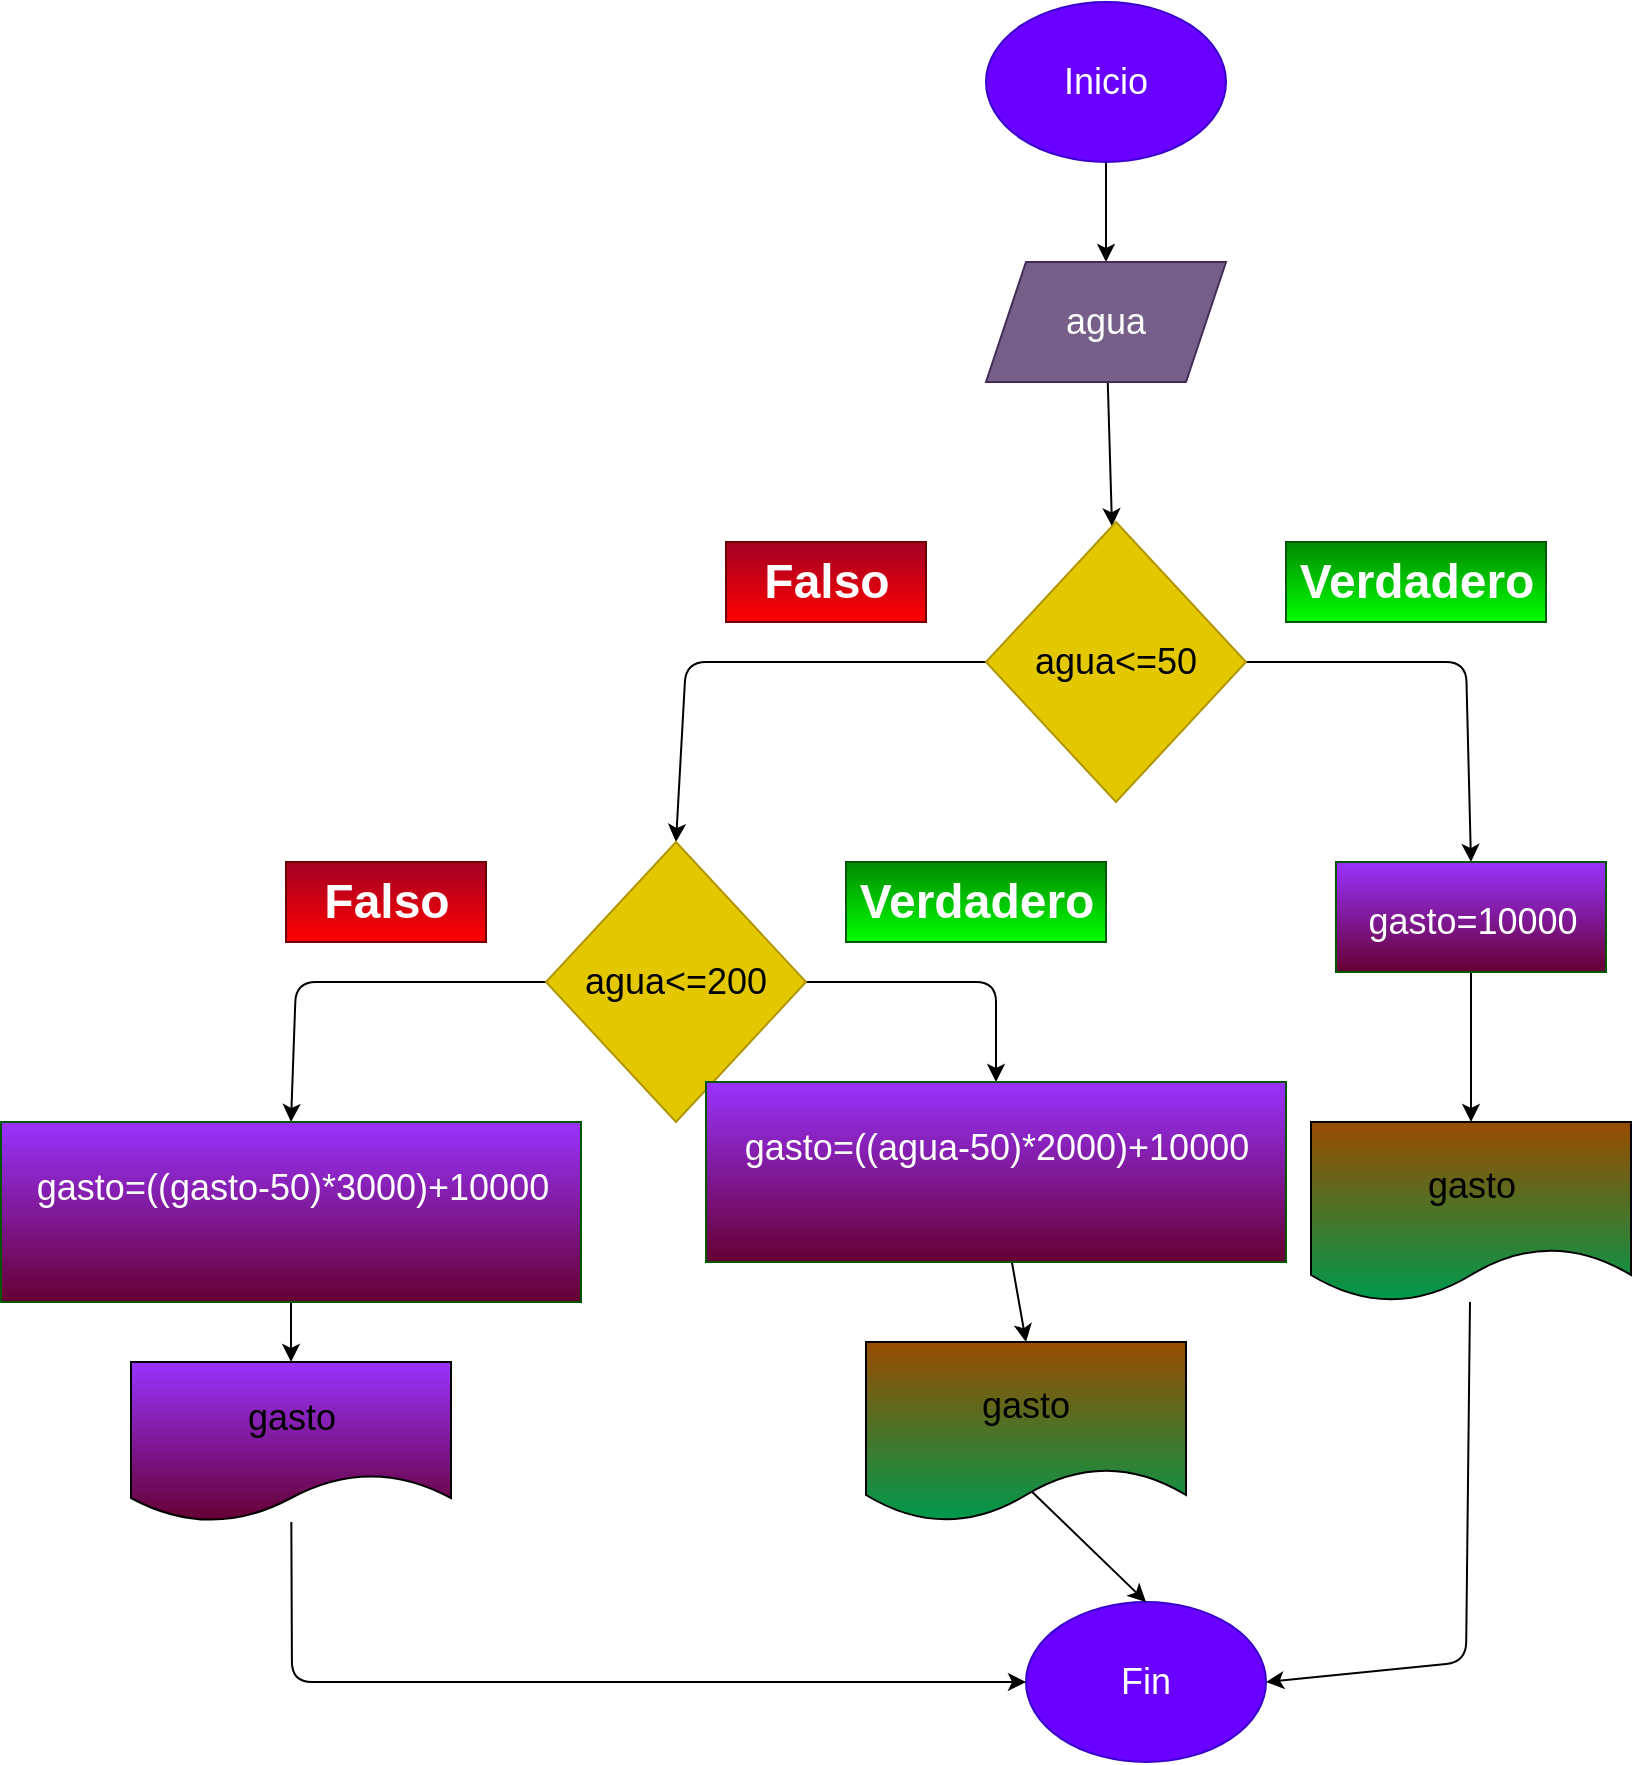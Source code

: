 <mxfile>
    <diagram id="pAi_KdXQo00Ve_mjZ8XZ" name="Página-1">
        <mxGraphModel dx="1606" dy="409" grid="1" gridSize="10" guides="1" tooltips="1" connect="1" arrows="1" fold="1" page="1" pageScale="1" pageWidth="827" pageHeight="1169" math="0" shadow="0">
            <root>
                <mxCell id="0"/>
                <mxCell id="1" parent="0"/>
                <mxCell id="4" value="" style="edgeStyle=none;html=1;fontSize=18;" parent="1" source="2" target="3" edge="1">
                    <mxGeometry relative="1" as="geometry"/>
                </mxCell>
                <mxCell id="2" value="&lt;font style=&quot;font-size: 18px&quot;&gt;Inicio&lt;/font&gt;" style="ellipse;whiteSpace=wrap;html=1;fillColor=#6a00ff;fontColor=#ffffff;strokeColor=#3700CC;" parent="1" vertex="1">
                    <mxGeometry x="250" y="80" width="120" height="80" as="geometry"/>
                </mxCell>
                <mxCell id="6" style="edgeStyle=none;html=1;fontSize=18;" parent="1" source="3" target="5" edge="1">
                    <mxGeometry relative="1" as="geometry"/>
                </mxCell>
                <mxCell id="3" value="&lt;font style=&quot;font-size: 18px&quot;&gt;agua&lt;/font&gt;" style="shape=parallelogram;perimeter=parallelogramPerimeter;whiteSpace=wrap;html=1;fixedSize=1;fillColor=#76608a;fontColor=#ffffff;strokeColor=#432D57;" parent="1" vertex="1">
                    <mxGeometry x="250" y="210" width="120" height="60" as="geometry"/>
                </mxCell>
                <mxCell id="29" style="edgeStyle=none;html=1;entryX=0.5;entryY=0;entryDx=0;entryDy=0;fontSize=18;" edge="1" parent="1" source="5" target="27">
                    <mxGeometry relative="1" as="geometry">
                        <Array as="points">
                            <mxPoint x="490" y="410"/>
                        </Array>
                    </mxGeometry>
                </mxCell>
                <mxCell id="40" style="edgeStyle=none;html=1;entryX=0.5;entryY=0;entryDx=0;entryDy=0;fontSize=18;" edge="1" parent="1" source="5" target="34">
                    <mxGeometry relative="1" as="geometry">
                        <Array as="points">
                            <mxPoint x="100" y="410"/>
                        </Array>
                    </mxGeometry>
                </mxCell>
                <mxCell id="5" value="agua&amp;lt;=50" style="rhombus;whiteSpace=wrap;html=1;fontSize=18;fillColor=#e3c800;fontColor=#000000;strokeColor=#B09500;" parent="1" vertex="1">
                    <mxGeometry x="250" y="340" width="130" height="140" as="geometry"/>
                </mxCell>
                <mxCell id="25" style="edgeStyle=none;html=1;entryX=1;entryY=0.5;entryDx=0;entryDy=0;fontSize=18;" parent="1" source="15" target="23" edge="1">
                    <mxGeometry relative="1" as="geometry">
                        <Array as="points">
                            <mxPoint x="490" y="910"/>
                        </Array>
                    </mxGeometry>
                </mxCell>
                <mxCell id="15" value="gasto" style="shape=document;whiteSpace=wrap;html=1;boundedLbl=1;fontSize=18;gradientColor=#00994D;fillColor=#994C00;" parent="1" vertex="1">
                    <mxGeometry x="412.5" y="640" width="160" height="90" as="geometry"/>
                </mxCell>
                <mxCell id="16" value="Falso" style="text;strokeColor=#6F0000;fillColor=#a20025;html=1;fontSize=24;fontStyle=1;verticalAlign=middle;align=center;fontColor=#ffffff;gradientColor=#FF0000;" parent="1" vertex="1">
                    <mxGeometry x="120" y="350" width="100" height="40" as="geometry"/>
                </mxCell>
                <mxCell id="17" value="Verdadero" style="text;strokeColor=#005700;fillColor=#008a00;html=1;fontSize=24;fontStyle=1;verticalAlign=middle;align=center;fontColor=#ffffff;gradientColor=#00FF00;" parent="1" vertex="1">
                    <mxGeometry x="400" y="350" width="130" height="40" as="geometry"/>
                </mxCell>
                <mxCell id="23" value="Fin" style="ellipse;whiteSpace=wrap;html=1;fontSize=18;fillColor=#6a00ff;fontColor=#ffffff;strokeColor=#3700CC;" parent="1" vertex="1">
                    <mxGeometry x="270" y="880" width="120" height="80" as="geometry"/>
                </mxCell>
                <mxCell id="30" style="edgeStyle=none;html=1;entryX=0.5;entryY=0;entryDx=0;entryDy=0;fontSize=18;" edge="1" parent="1" source="27" target="15">
                    <mxGeometry relative="1" as="geometry"/>
                </mxCell>
                <mxCell id="27" value="&lt;span style=&quot;font-weight: normal&quot;&gt;&lt;font style=&quot;font-size: 18px&quot;&gt;gasto=10000&lt;/font&gt;&lt;/span&gt;" style="text;strokeColor=#005700;fillColor=#9933FF;html=1;fontSize=24;fontStyle=1;verticalAlign=middle;align=center;fontColor=#ffffff;gradientColor=#660033;" vertex="1" parent="1">
                    <mxGeometry x="425" y="510" width="135" height="55" as="geometry"/>
                </mxCell>
                <mxCell id="43" style="edgeStyle=none;html=1;fontSize=18;entryX=0;entryY=0.5;entryDx=0;entryDy=0;" edge="1" parent="1" source="31" target="23">
                    <mxGeometry relative="1" as="geometry">
                        <mxPoint x="260" y="930" as="targetPoint"/>
                        <Array as="points">
                            <mxPoint x="-97" y="920"/>
                        </Array>
                    </mxGeometry>
                </mxCell>
                <mxCell id="31" value="gasto" style="shape=document;whiteSpace=wrap;html=1;boundedLbl=1;fontSize=18;fillColor=#9933FF;gradientColor=#660033;" vertex="1" parent="1">
                    <mxGeometry x="-177.5" y="760" width="160" height="80" as="geometry"/>
                </mxCell>
                <mxCell id="32" style="edgeStyle=none;html=1;exitX=0;exitY=0.5;exitDx=0;exitDy=0;fontSize=18;entryX=0.5;entryY=0;entryDx=0;entryDy=0;" edge="1" parent="1" source="34" target="45">
                    <mxGeometry relative="1" as="geometry">
                        <Array as="points">
                            <mxPoint x="-95" y="570"/>
                        </Array>
                        <mxPoint x="-95" y="630" as="targetPoint"/>
                    </mxGeometry>
                </mxCell>
                <mxCell id="33" style="edgeStyle=none;html=1;entryX=0.5;entryY=0;entryDx=0;entryDy=0;fontSize=18;" edge="1" parent="1" source="34" target="39">
                    <mxGeometry relative="1" as="geometry">
                        <Array as="points">
                            <mxPoint x="255" y="570"/>
                        </Array>
                    </mxGeometry>
                </mxCell>
                <mxCell id="34" value="agua&amp;lt;=200" style="rhombus;whiteSpace=wrap;html=1;fontSize=18;fillColor=#e3c800;fontColor=#000000;strokeColor=#B09500;" vertex="1" parent="1">
                    <mxGeometry x="30" y="500" width="130" height="140" as="geometry"/>
                </mxCell>
                <mxCell id="44" style="edgeStyle=none;html=1;entryX=0.5;entryY=0;entryDx=0;entryDy=0;fontSize=18;exitX=0.513;exitY=0.822;exitDx=0;exitDy=0;exitPerimeter=0;" edge="1" parent="1" source="35" target="23">
                    <mxGeometry relative="1" as="geometry"/>
                </mxCell>
                <mxCell id="35" value="gasto" style="shape=document;whiteSpace=wrap;html=1;boundedLbl=1;fontSize=18;gradientColor=#00994D;fillColor=#994C00;" vertex="1" parent="1">
                    <mxGeometry x="190" y="750" width="160" height="90" as="geometry"/>
                </mxCell>
                <mxCell id="36" value="Falso" style="text;strokeColor=#6F0000;fillColor=#a20025;html=1;fontSize=24;fontStyle=1;verticalAlign=middle;align=center;fontColor=#ffffff;gradientColor=#FF0000;" vertex="1" parent="1">
                    <mxGeometry x="-100" y="510" width="100" height="40" as="geometry"/>
                </mxCell>
                <mxCell id="37" value="Verdadero" style="text;strokeColor=#005700;fillColor=#008a00;html=1;fontSize=24;fontStyle=1;verticalAlign=middle;align=center;fontColor=#ffffff;gradientColor=#00FF00;" vertex="1" parent="1">
                    <mxGeometry x="180" y="510" width="130" height="40" as="geometry"/>
                </mxCell>
                <mxCell id="38" style="edgeStyle=none;html=1;entryX=0.5;entryY=0;entryDx=0;entryDy=0;fontSize=18;" edge="1" parent="1" source="39" target="35">
                    <mxGeometry relative="1" as="geometry"/>
                </mxCell>
                <mxCell id="39" value="&lt;span style=&quot;font-weight: normal&quot;&gt;&lt;font style=&quot;font-size: 18px&quot;&gt;gasto=((agua-50)*2000)+10000&lt;br&gt;&lt;br&gt;&lt;/font&gt;&lt;/span&gt;" style="text;strokeColor=#005700;fillColor=#9933FF;html=1;fontSize=24;fontStyle=1;verticalAlign=middle;align=center;fontColor=#ffffff;gradientColor=#660033;" vertex="1" parent="1">
                    <mxGeometry x="110" y="620" width="290" height="90" as="geometry"/>
                </mxCell>
                <mxCell id="49" style="edgeStyle=none;html=1;fontSize=18;" edge="1" parent="1" source="45" target="31">
                    <mxGeometry relative="1" as="geometry"/>
                </mxCell>
                <mxCell id="45" value="&lt;span style=&quot;font-weight: normal&quot;&gt;&lt;font style=&quot;font-size: 18px&quot;&gt;gasto=((gasto-50)*3000)+10000&lt;br&gt;&lt;br&gt;&lt;/font&gt;&lt;/span&gt;" style="text;strokeColor=#005700;fillColor=#9933FF;html=1;fontSize=24;fontStyle=1;verticalAlign=middle;align=center;fontColor=#ffffff;gradientColor=#660033;" vertex="1" parent="1">
                    <mxGeometry x="-242.5" y="640" width="290" height="90" as="geometry"/>
                </mxCell>
            </root>
        </mxGraphModel>
    </diagram>
</mxfile>